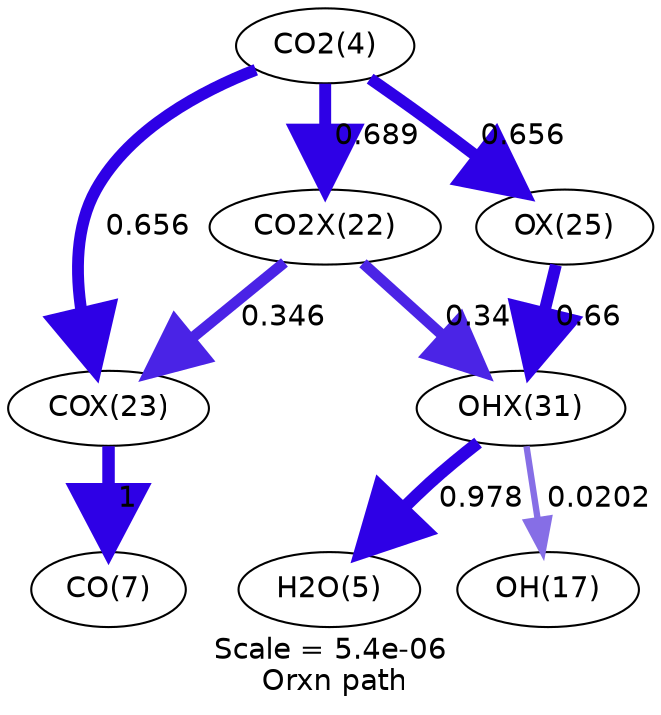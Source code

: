 digraph reaction_paths {
center=1;
s25 -> s2[fontname="Helvetica", penwidth=5.72, arrowsize=2.86, color="0.7, 1.19, 0.9"
, label=" 0.689"];
s25 -> s3[fontname="Helvetica", penwidth=5.68, arrowsize=2.84, color="0.7, 1.16, 0.9"
, label=" 0.656"];
s25 -> s5[fontname="Helvetica", penwidth=5.68, arrowsize=2.84, color="0.7, 1.16, 0.9"
, label=" 0.656"];
s2 -> s3[fontname="Helvetica", penwidth=5.2, arrowsize=2.6, color="0.7, 0.846, 0.9"
, label=" 0.346"];
s2 -> s11[fontname="Helvetica", penwidth=5.19, arrowsize=2.59, color="0.7, 0.84, 0.9"
, label=" 0.34"];
s3 -> s28[fontname="Helvetica", penwidth=6, arrowsize=3, color="0.7, 1.5, 0.9"
, label=" 1"];
s5 -> s11[fontname="Helvetica", penwidth=5.69, arrowsize=2.84, color="0.7, 1.16, 0.9"
, label=" 0.66"];
s11 -> s38[fontname="Helvetica", penwidth=3.05, arrowsize=1.53, color="0.7, 0.52, 0.9"
, label=" 0.0202"];
s11 -> s26[fontname="Helvetica", penwidth=5.98, arrowsize=2.99, color="0.7, 1.48, 0.9"
, label=" 0.978"];
s2 [ fontname="Helvetica", label="CO2X(22)"];
s3 [ fontname="Helvetica", label="COX(23)"];
s5 [ fontname="Helvetica", label="OX(25)"];
s11 [ fontname="Helvetica", label="OHX(31)"];
s25 [ fontname="Helvetica", label="CO2(4)"];
s26 [ fontname="Helvetica", label="H2O(5)"];
s28 [ fontname="Helvetica", label="CO(7)"];
s38 [ fontname="Helvetica", label="OH(17)"];
 label = "Scale = 5.4e-06\l Orxn path";
 fontname = "Helvetica";
}
